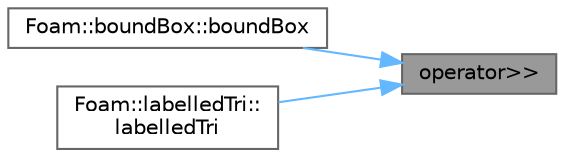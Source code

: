 digraph "operator&gt;&gt;"
{
 // LATEX_PDF_SIZE
  bgcolor="transparent";
  edge [fontname=Helvetica,fontsize=10,labelfontname=Helvetica,labelfontsize=10];
  node [fontname=Helvetica,fontsize=10,shape=box,height=0.2,width=0.4];
  rankdir="RL";
  Node1 [id="Node000001",label="operator\>\>",height=0.2,width=0.4,color="gray40", fillcolor="grey60", style="filled", fontcolor="black",tooltip=" "];
  Node1 -> Node2 [id="edge1_Node000001_Node000002",dir="back",color="steelblue1",style="solid",tooltip=" "];
  Node2 [id="Node000002",label="Foam::boundBox::boundBox",height=0.2,width=0.4,color="grey40", fillcolor="white", style="filled",URL="$classFoam_1_1boundBox.html#a24bb36bbaf93e82f66b8983bf435a12d",tooltip=" "];
  Node1 -> Node3 [id="edge2_Node000001_Node000003",dir="back",color="steelblue1",style="solid",tooltip=" "];
  Node3 [id="Node000003",label="Foam::labelledTri::\llabelledTri",height=0.2,width=0.4,color="grey40", fillcolor="white", style="filled",URL="$classFoam_1_1labelledTri.html#aae3da23627473d44f29f416b8fd07cbd",tooltip=" "];
}
